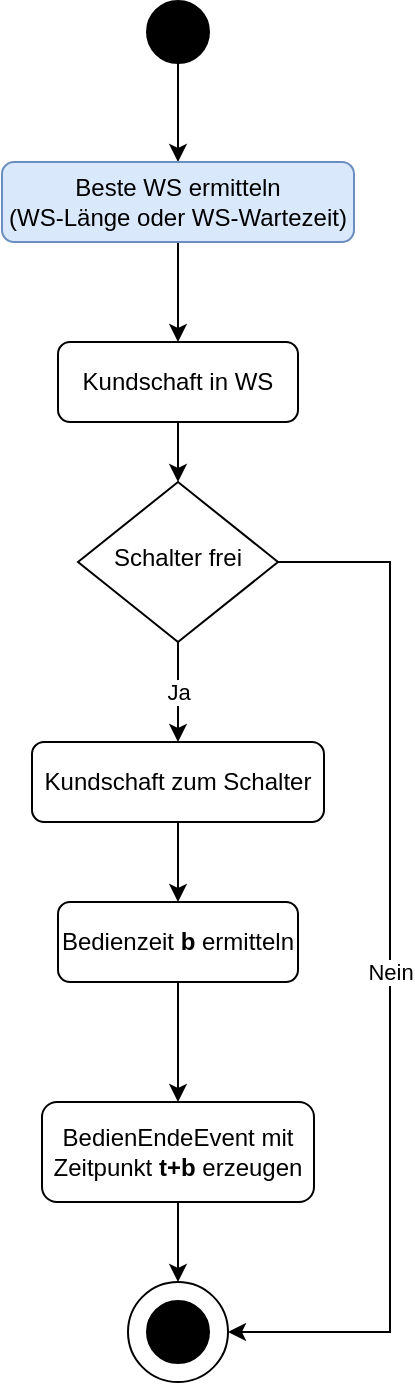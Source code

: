 <mxfile version="14.5.1" type="device"><diagram id="C5RBs43oDa-KdzZeNtuy" name="Page-1"><mxGraphModel dx="1278" dy="1136" grid="1" gridSize="10" guides="1" tooltips="1" connect="1" arrows="1" fold="1" page="1" pageScale="1" pageWidth="827" pageHeight="1169" math="0" shadow="0"><root><mxCell id="WIyWlLk6GJQsqaUBKTNV-0"/><mxCell id="WIyWlLk6GJQsqaUBKTNV-1" parent="WIyWlLk6GJQsqaUBKTNV-0"/><mxCell id="A3rES9xY9W7kyofCWyey-5" style="edgeStyle=orthogonalEdgeStyle;rounded=0;orthogonalLoop=1;jettySize=auto;html=1;exitX=0.5;exitY=1;exitDx=0;exitDy=0;" edge="1" parent="WIyWlLk6GJQsqaUBKTNV-1" source="WIyWlLk6GJQsqaUBKTNV-3" target="A3rES9xY9W7kyofCWyey-4"><mxGeometry relative="1" as="geometry"/></mxCell><mxCell id="WIyWlLk6GJQsqaUBKTNV-3" value="Kundschaft in WS" style="rounded=1;whiteSpace=wrap;html=1;fontSize=12;glass=0;strokeWidth=1;shadow=0;" parent="WIyWlLk6GJQsqaUBKTNV-1" vertex="1"><mxGeometry x="68" y="210" width="120" height="40" as="geometry"/></mxCell><mxCell id="A3rES9xY9W7kyofCWyey-12" style="edgeStyle=orthogonalEdgeStyle;rounded=0;orthogonalLoop=1;jettySize=auto;html=1;exitX=0.5;exitY=1;exitDx=0;exitDy=0;exitPerimeter=0;entryX=0.5;entryY=0;entryDx=0;entryDy=0;" edge="1" parent="WIyWlLk6GJQsqaUBKTNV-1" source="A3rES9xY9W7kyofCWyey-0" target="A3rES9xY9W7kyofCWyey-3"><mxGeometry relative="1" as="geometry"/></mxCell><mxCell id="A3rES9xY9W7kyofCWyey-0" value="" style="strokeWidth=2;html=1;shape=mxgraph.flowchart.start_2;whiteSpace=wrap;fillColor=#000000;" vertex="1" parent="WIyWlLk6GJQsqaUBKTNV-1"><mxGeometry x="113" y="40" width="30" height="30" as="geometry"/></mxCell><mxCell id="A3rES9xY9W7kyofCWyey-9" style="edgeStyle=orthogonalEdgeStyle;rounded=0;orthogonalLoop=1;jettySize=auto;html=1;exitX=0.5;exitY=1;exitDx=0;exitDy=0;entryX=0.5;entryY=0;entryDx=0;entryDy=0;" edge="1" parent="WIyWlLk6GJQsqaUBKTNV-1" source="A3rES9xY9W7kyofCWyey-2" target="A3rES9xY9W7kyofCWyey-8"><mxGeometry relative="1" as="geometry"/></mxCell><mxCell id="A3rES9xY9W7kyofCWyey-2" value="Kundschaft zum Schalter" style="rounded=1;whiteSpace=wrap;html=1;fontSize=12;glass=0;strokeWidth=1;shadow=0;" vertex="1" parent="WIyWlLk6GJQsqaUBKTNV-1"><mxGeometry x="55" y="410" width="146" height="40" as="geometry"/></mxCell><mxCell id="A3rES9xY9W7kyofCWyey-6" style="edgeStyle=orthogonalEdgeStyle;rounded=0;orthogonalLoop=1;jettySize=auto;html=1;exitX=0.5;exitY=1;exitDx=0;exitDy=0;entryX=0.5;entryY=0;entryDx=0;entryDy=0;" edge="1" parent="WIyWlLk6GJQsqaUBKTNV-1" source="A3rES9xY9W7kyofCWyey-3" target="WIyWlLk6GJQsqaUBKTNV-3"><mxGeometry relative="1" as="geometry"/></mxCell><mxCell id="A3rES9xY9W7kyofCWyey-3" value="Beste WS ermitteln&lt;br&gt;(WS-Länge oder WS-Wartezeit)" style="rounded=1;whiteSpace=wrap;html=1;fontSize=12;glass=0;strokeWidth=1;shadow=0;fillColor=#dae8fc;strokeColor=#6c8ebf;" vertex="1" parent="WIyWlLk6GJQsqaUBKTNV-1"><mxGeometry x="40" y="120" width="176" height="40" as="geometry"/></mxCell><mxCell id="A3rES9xY9W7kyofCWyey-7" value="Ja" style="edgeStyle=orthogonalEdgeStyle;rounded=0;orthogonalLoop=1;jettySize=auto;html=1;exitX=0.5;exitY=1;exitDx=0;exitDy=0;entryX=0.5;entryY=0;entryDx=0;entryDy=0;" edge="1" parent="WIyWlLk6GJQsqaUBKTNV-1" source="A3rES9xY9W7kyofCWyey-4" target="A3rES9xY9W7kyofCWyey-2"><mxGeometry relative="1" as="geometry"/></mxCell><mxCell id="A3rES9xY9W7kyofCWyey-16" value="Nein" style="edgeStyle=orthogonalEdgeStyle;rounded=0;orthogonalLoop=1;jettySize=auto;html=1;exitX=1;exitY=0.5;exitDx=0;exitDy=0;entryX=1;entryY=0.5;entryDx=0;entryDy=0;entryPerimeter=0;" edge="1" parent="WIyWlLk6GJQsqaUBKTNV-1" source="A3rES9xY9W7kyofCWyey-4" target="A3rES9xY9W7kyofCWyey-14"><mxGeometry relative="1" as="geometry"><Array as="points"><mxPoint x="234" y="320"/><mxPoint x="234" y="705"/></Array></mxGeometry></mxCell><mxCell id="A3rES9xY9W7kyofCWyey-4" value="Schalter frei" style="rhombus;whiteSpace=wrap;html=1;shadow=0;fontFamily=Helvetica;fontSize=12;align=center;strokeWidth=1;spacing=6;spacingTop=-4;" vertex="1" parent="WIyWlLk6GJQsqaUBKTNV-1"><mxGeometry x="78" y="280" width="100" height="80" as="geometry"/></mxCell><mxCell id="A3rES9xY9W7kyofCWyey-11" style="edgeStyle=orthogonalEdgeStyle;rounded=0;orthogonalLoop=1;jettySize=auto;html=1;exitX=0.5;exitY=1;exitDx=0;exitDy=0;entryX=0.5;entryY=0;entryDx=0;entryDy=0;" edge="1" parent="WIyWlLk6GJQsqaUBKTNV-1" source="A3rES9xY9W7kyofCWyey-8" target="A3rES9xY9W7kyofCWyey-10"><mxGeometry relative="1" as="geometry"/></mxCell><mxCell id="A3rES9xY9W7kyofCWyey-8" value="Bedienzeit &lt;b&gt;b&lt;/b&gt; ermitteln" style="rounded=1;whiteSpace=wrap;html=1;fontSize=12;glass=0;strokeWidth=1;shadow=0;" vertex="1" parent="WIyWlLk6GJQsqaUBKTNV-1"><mxGeometry x="68" y="490" width="120" height="40" as="geometry"/></mxCell><mxCell id="A3rES9xY9W7kyofCWyey-15" style="edgeStyle=orthogonalEdgeStyle;rounded=0;orthogonalLoop=1;jettySize=auto;html=1;exitX=0.5;exitY=1;exitDx=0;exitDy=0;entryX=0.5;entryY=0;entryDx=0;entryDy=0;entryPerimeter=0;" edge="1" parent="WIyWlLk6GJQsqaUBKTNV-1" source="A3rES9xY9W7kyofCWyey-10" target="A3rES9xY9W7kyofCWyey-14"><mxGeometry relative="1" as="geometry"/></mxCell><mxCell id="A3rES9xY9W7kyofCWyey-10" value="BedienEndeEvent mit Zeitpunkt &lt;b&gt;t+b&lt;/b&gt; erzeugen" style="rounded=1;whiteSpace=wrap;html=1;fontSize=12;glass=0;strokeWidth=1;shadow=0;" vertex="1" parent="WIyWlLk6GJQsqaUBKTNV-1"><mxGeometry x="60" y="590" width="136" height="50" as="geometry"/></mxCell><mxCell id="A3rES9xY9W7kyofCWyey-13" value="" style="strokeWidth=2;html=1;shape=mxgraph.flowchart.start_2;whiteSpace=wrap;fillColor=#000000;" vertex="1" parent="WIyWlLk6GJQsqaUBKTNV-1"><mxGeometry x="113" y="690" width="30" height="30" as="geometry"/></mxCell><mxCell id="A3rES9xY9W7kyofCWyey-14" value="" style="strokeWidth=1;html=1;shape=mxgraph.flowchart.start_2;whiteSpace=wrap;fillColor=none;" vertex="1" parent="WIyWlLk6GJQsqaUBKTNV-1"><mxGeometry x="103" y="680" width="50" height="50" as="geometry"/></mxCell></root></mxGraphModel></diagram></mxfile>